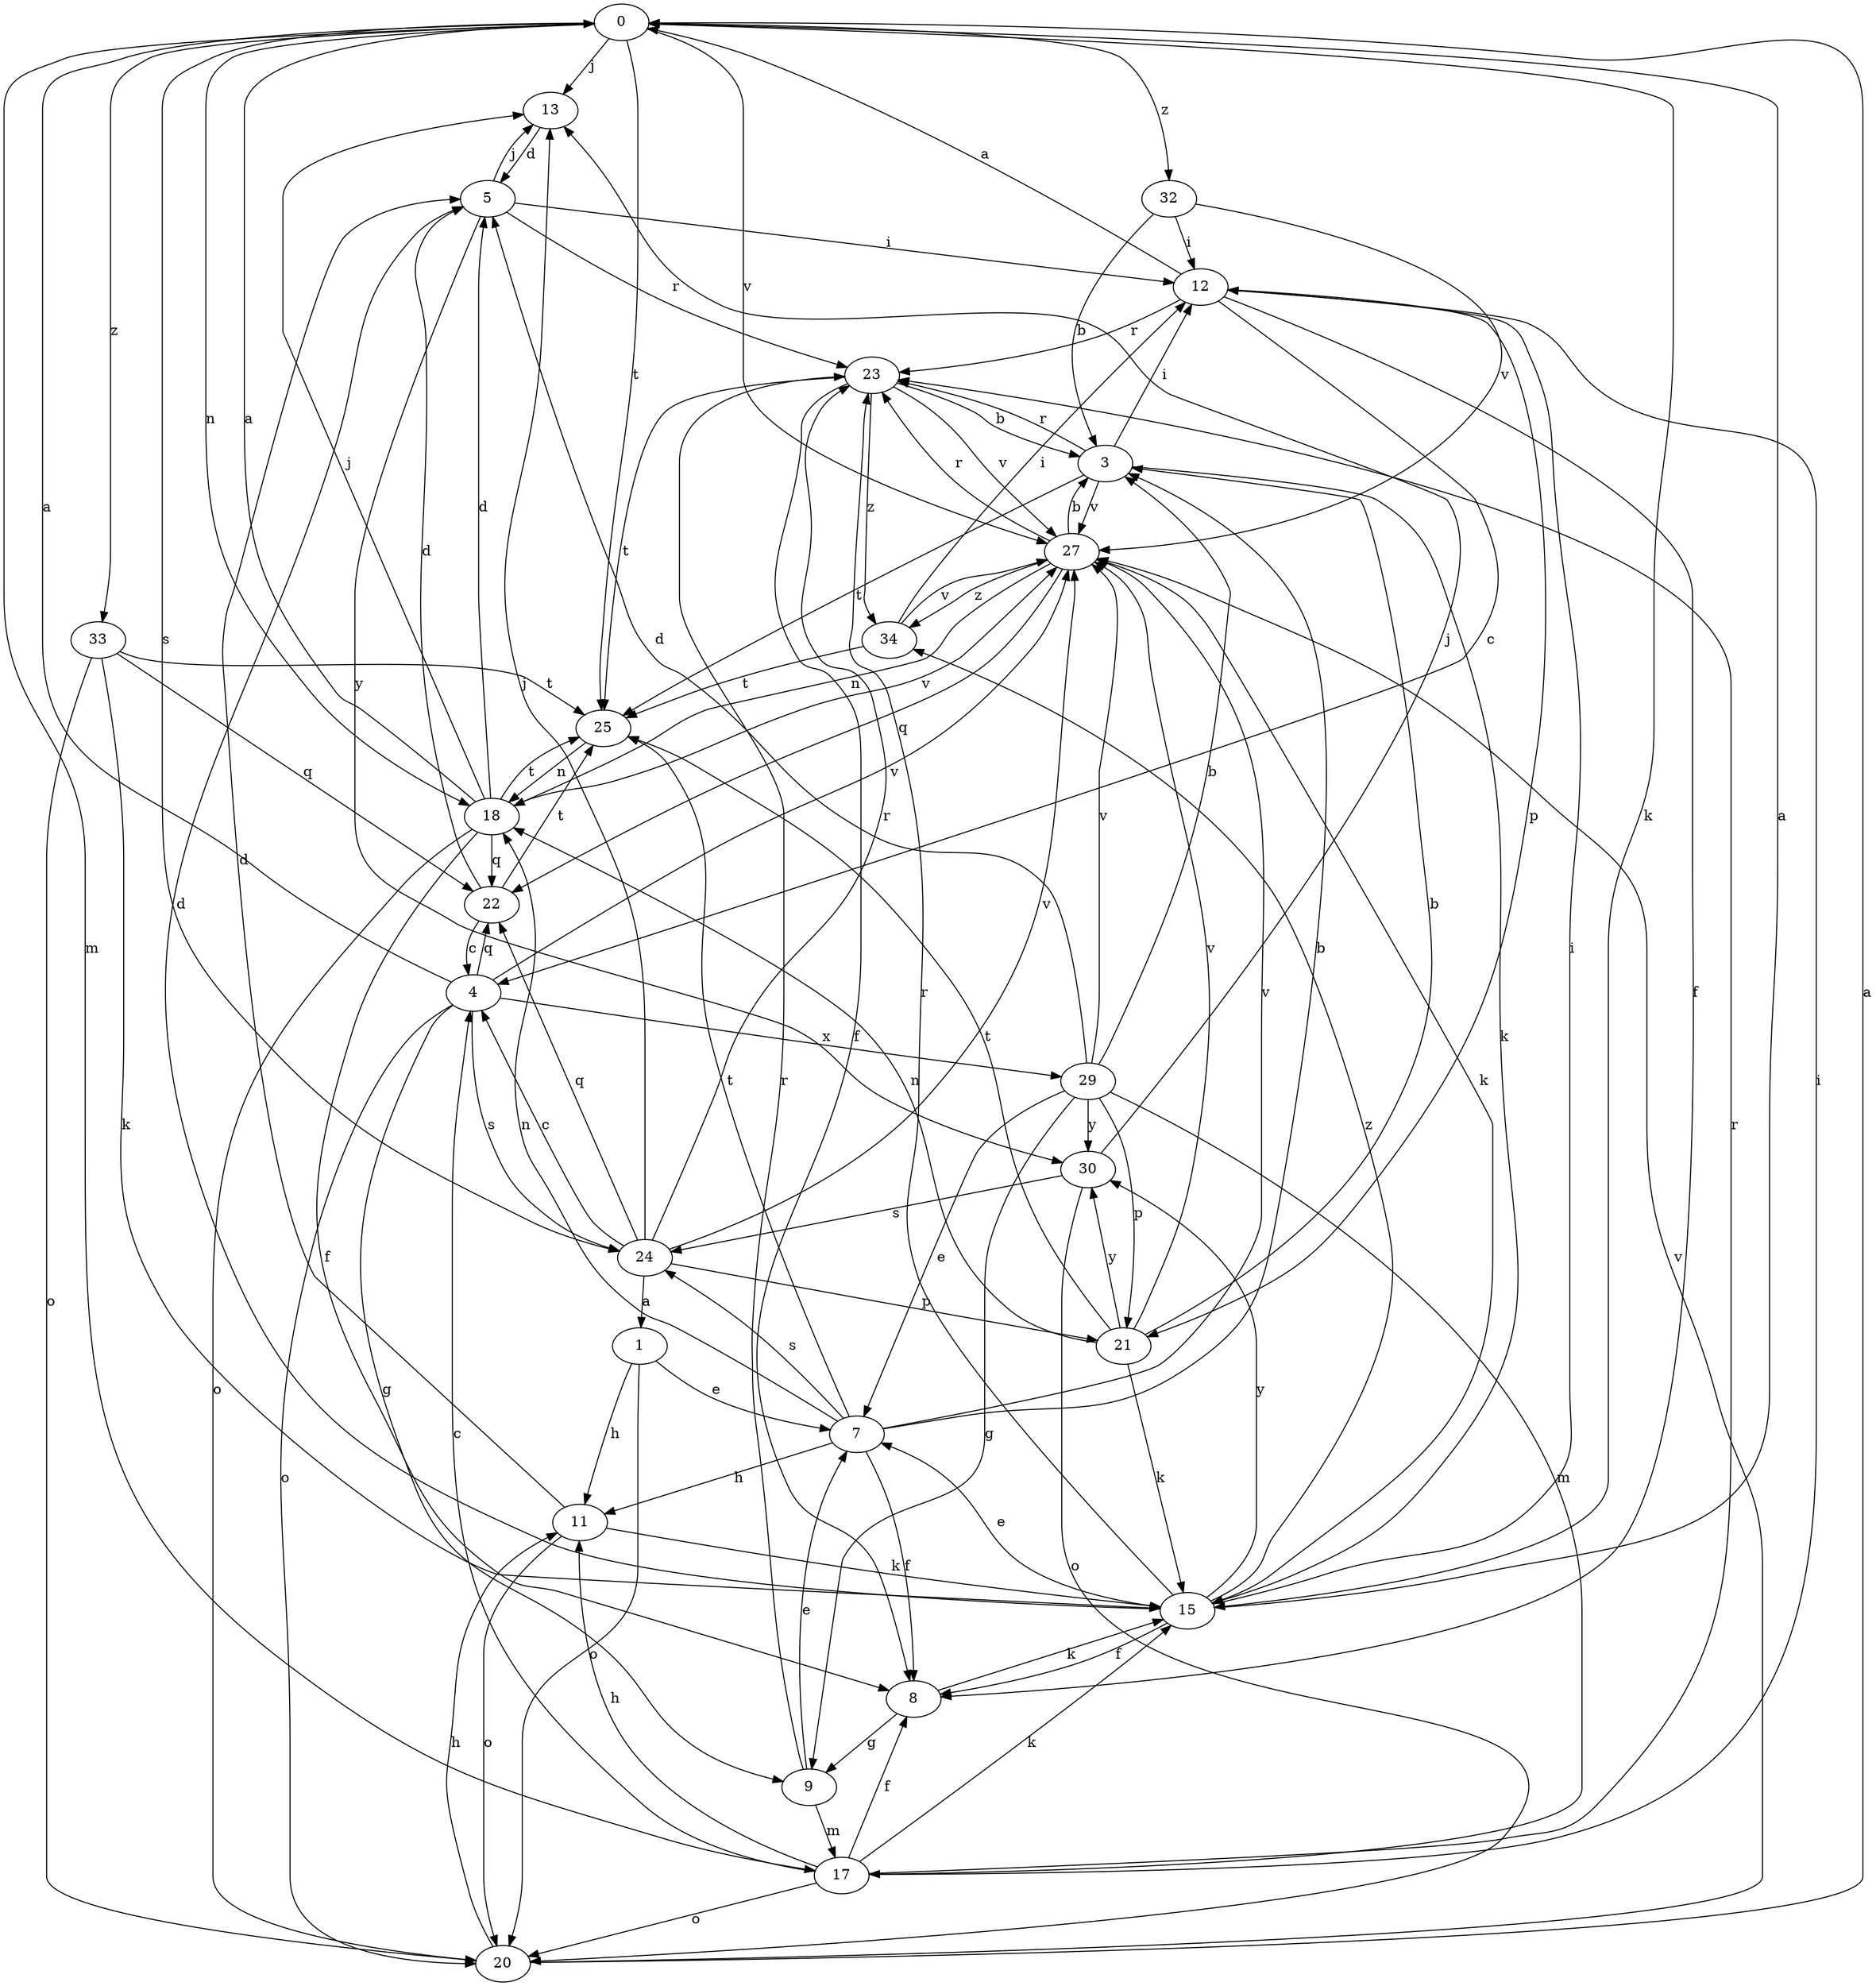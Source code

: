 strict digraph  {
0;
1;
3;
4;
5;
7;
8;
9;
11;
12;
13;
15;
17;
18;
20;
21;
22;
23;
24;
25;
27;
29;
30;
32;
33;
34;
0 -> 13  [label=j];
0 -> 15  [label=k];
0 -> 17  [label=m];
0 -> 18  [label=n];
0 -> 24  [label=s];
0 -> 25  [label=t];
0 -> 27  [label=v];
0 -> 32  [label=z];
0 -> 33  [label=z];
1 -> 7  [label=e];
1 -> 11  [label=h];
1 -> 20  [label=o];
3 -> 12  [label=i];
3 -> 15  [label=k];
3 -> 23  [label=r];
3 -> 25  [label=t];
3 -> 27  [label=v];
4 -> 0  [label=a];
4 -> 9  [label=g];
4 -> 20  [label=o];
4 -> 22  [label=q];
4 -> 24  [label=s];
4 -> 27  [label=v];
4 -> 29  [label=x];
5 -> 12  [label=i];
5 -> 13  [label=j];
5 -> 23  [label=r];
5 -> 30  [label=y];
7 -> 3  [label=b];
7 -> 8  [label=f];
7 -> 11  [label=h];
7 -> 18  [label=n];
7 -> 24  [label=s];
7 -> 25  [label=t];
7 -> 27  [label=v];
8 -> 9  [label=g];
8 -> 15  [label=k];
9 -> 7  [label=e];
9 -> 17  [label=m];
9 -> 23  [label=r];
11 -> 5  [label=d];
11 -> 15  [label=k];
11 -> 20  [label=o];
12 -> 0  [label=a];
12 -> 4  [label=c];
12 -> 8  [label=f];
12 -> 21  [label=p];
12 -> 23  [label=r];
13 -> 5  [label=d];
15 -> 0  [label=a];
15 -> 5  [label=d];
15 -> 7  [label=e];
15 -> 8  [label=f];
15 -> 12  [label=i];
15 -> 23  [label=r];
15 -> 30  [label=y];
15 -> 34  [label=z];
17 -> 4  [label=c];
17 -> 8  [label=f];
17 -> 11  [label=h];
17 -> 12  [label=i];
17 -> 15  [label=k];
17 -> 20  [label=o];
17 -> 23  [label=r];
18 -> 0  [label=a];
18 -> 5  [label=d];
18 -> 8  [label=f];
18 -> 13  [label=j];
18 -> 20  [label=o];
18 -> 22  [label=q];
18 -> 25  [label=t];
18 -> 27  [label=v];
20 -> 0  [label=a];
20 -> 11  [label=h];
20 -> 27  [label=v];
21 -> 3  [label=b];
21 -> 15  [label=k];
21 -> 18  [label=n];
21 -> 25  [label=t];
21 -> 27  [label=v];
21 -> 30  [label=y];
22 -> 4  [label=c];
22 -> 5  [label=d];
22 -> 25  [label=t];
23 -> 3  [label=b];
23 -> 8  [label=f];
23 -> 25  [label=t];
23 -> 27  [label=v];
23 -> 34  [label=z];
24 -> 1  [label=a];
24 -> 4  [label=c];
24 -> 13  [label=j];
24 -> 21  [label=p];
24 -> 22  [label=q];
24 -> 23  [label=r];
24 -> 27  [label=v];
25 -> 18  [label=n];
27 -> 3  [label=b];
27 -> 15  [label=k];
27 -> 18  [label=n];
27 -> 22  [label=q];
27 -> 23  [label=r];
27 -> 34  [label=z];
29 -> 3  [label=b];
29 -> 5  [label=d];
29 -> 7  [label=e];
29 -> 9  [label=g];
29 -> 17  [label=m];
29 -> 21  [label=p];
29 -> 27  [label=v];
29 -> 30  [label=y];
30 -> 13  [label=j];
30 -> 20  [label=o];
30 -> 24  [label=s];
32 -> 3  [label=b];
32 -> 12  [label=i];
32 -> 27  [label=v];
33 -> 15  [label=k];
33 -> 20  [label=o];
33 -> 22  [label=q];
33 -> 25  [label=t];
34 -> 12  [label=i];
34 -> 25  [label=t];
34 -> 27  [label=v];
}
